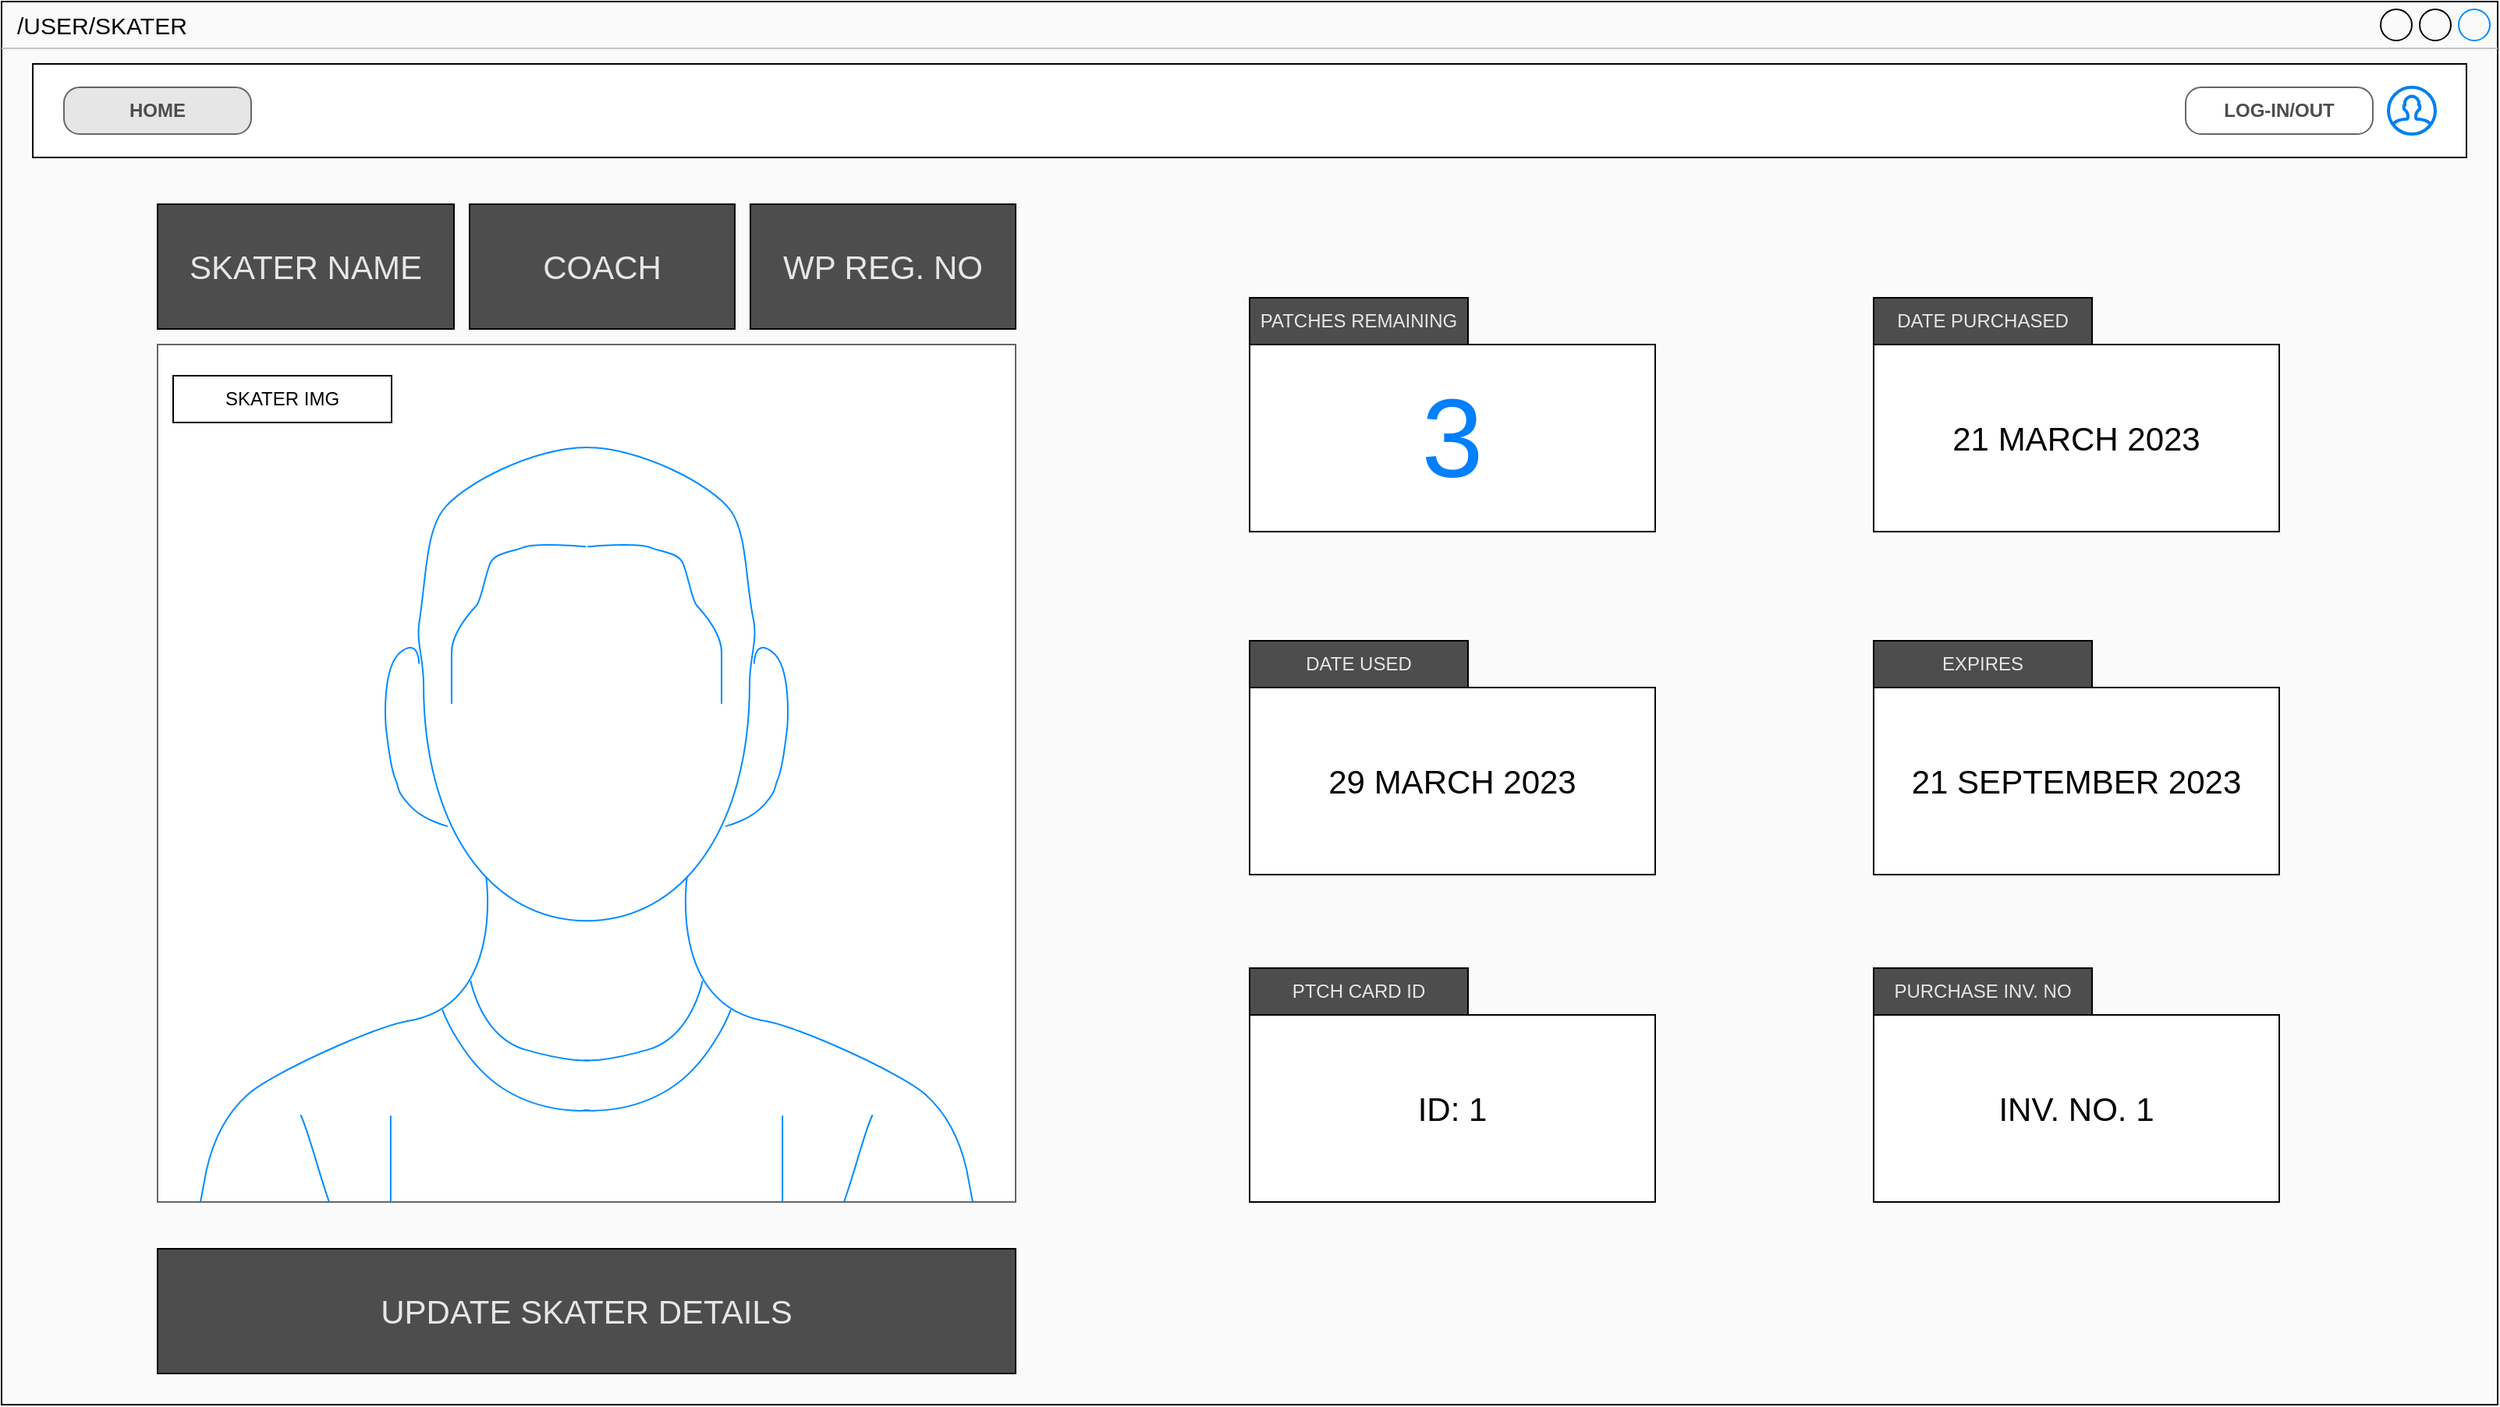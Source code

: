 <mxfile version="22.1.2" type="github" pages="6">
  <diagram name="SKATER SIGNED IN HOME PAGE DESKTOP" id="HCEqrU8igU5yNVbFq01C">
    <mxGraphModel dx="1339" dy="676" grid="1" gridSize="10" guides="1" tooltips="1" connect="1" arrows="1" fold="1" page="1" pageScale="1" pageWidth="1600" pageHeight="900" math="0" shadow="0">
      <root>
        <mxCell id="0" />
        <mxCell id="1" parent="0" />
        <mxCell id="_lmvWrelcx3DangqbC46-6" value="/USER/SKATER" style="strokeWidth=1;shadow=0;dashed=0;align=center;html=1;shape=mxgraph.mockup.containers.window;align=left;verticalAlign=top;spacingLeft=8;strokeColor2=#008cff;strokeColor3=#c4c4c4;mainText=;fontSize=15;labelBackgroundColor=none;whiteSpace=wrap;fillColor=#FAFAFA;" parent="1" vertex="1">
          <mxGeometry width="1600" height="900" as="geometry" />
        </mxCell>
        <mxCell id="_lmvWrelcx3DangqbC46-9" value="" style="whiteSpace=wrap;html=1;" parent="1" vertex="1">
          <mxGeometry x="20" y="40" width="1560" height="60" as="geometry" />
        </mxCell>
        <mxCell id="_lmvWrelcx3DangqbC46-8" value="" style="html=1;verticalLabelPosition=bottom;align=center;labelBackgroundColor=#ffffff;verticalAlign=top;strokeWidth=2;strokeColor=#0080F0;shadow=0;dashed=0;shape=mxgraph.ios7.icons.user;" parent="1" vertex="1">
          <mxGeometry x="1530" y="55" width="30" height="30" as="geometry" />
        </mxCell>
        <mxCell id="_lmvWrelcx3DangqbC46-15" value="HOME" style="strokeWidth=1;shadow=0;dashed=0;align=center;html=1;shape=mxgraph.mockup.buttons.button;strokeColor=#666666;fontColor=#4D4D4D;mainText=;buttonStyle=round;fontSize=12;fontStyle=1;fillColor=#E6E6E6;whiteSpace=wrap;" parent="1" vertex="1">
          <mxGeometry x="40" y="55" width="120" height="30" as="geometry" />
        </mxCell>
        <mxCell id="_lmvWrelcx3DangqbC46-17" value="LOG-IN/OUT" style="strokeWidth=1;shadow=0;dashed=0;align=center;html=1;shape=mxgraph.mockup.buttons.button;strokeColor=#666666;fontColor=#4D4D4D;mainText=;buttonStyle=round;fontSize=12;fontStyle=1;fillColor=none;whiteSpace=wrap;" parent="1" vertex="1">
          <mxGeometry x="1400" y="55" width="120" height="30" as="geometry" />
        </mxCell>
        <mxCell id="_lmvWrelcx3DangqbC46-19" value="" style="verticalLabelPosition=bottom;shadow=0;dashed=0;align=center;html=1;verticalAlign=top;strokeWidth=1;shape=mxgraph.mockup.containers.userMale;strokeColor=#666666;strokeColor2=#008cff;" parent="1" vertex="1">
          <mxGeometry x="100" y="220" width="550" height="550" as="geometry" />
        </mxCell>
        <mxCell id="_lmvWrelcx3DangqbC46-30" value="SKATER IMG" style="whiteSpace=wrap;html=1;" parent="1" vertex="1">
          <mxGeometry x="110" y="240" width="140" height="30" as="geometry" />
        </mxCell>
        <mxCell id="_lmvWrelcx3DangqbC46-40" value="SKATER NAME" style="whiteSpace=wrap;html=1;fontSize=21;fontStyle=0;fontColor=#E6E6E6;fillColor=#4D4D4D;" parent="1" vertex="1">
          <mxGeometry x="100" y="130" width="190" height="80" as="geometry" />
        </mxCell>
        <mxCell id="_lmvWrelcx3DangqbC46-41" value="COACH" style="whiteSpace=wrap;html=1;fontSize=21;fillColor=#4D4D4D;fontColor=#E6E6E6;" parent="1" vertex="1">
          <mxGeometry x="300" y="130" width="170" height="80" as="geometry" />
        </mxCell>
        <mxCell id="_lmvWrelcx3DangqbC46-42" value="WP REG. NO" style="whiteSpace=wrap;html=1;fontSize=21;fontColor=#E6E6E6;fillColor=#4D4D4D;" parent="1" vertex="1">
          <mxGeometry x="480" y="130" width="170" height="80" as="geometry" />
        </mxCell>
        <mxCell id="iei1-5rY5IGHk8WnavLO-1" value="UPDATE SKATER DETAILS" style="whiteSpace=wrap;html=1;fontSize=21;fontStyle=0;fontColor=#E6E6E6;fillColor=#4D4D4D;" parent="1" vertex="1">
          <mxGeometry x="100" y="800" width="550" height="80" as="geometry" />
        </mxCell>
        <mxCell id="HYK4aZDeQJomLeBh66Bq-1" value="3" style="whiteSpace=wrap;html=1;fontSize=71;fontColor=#007FFF;" parent="1" vertex="1">
          <mxGeometry x="800" y="220" width="260" height="120" as="geometry" />
        </mxCell>
        <mxCell id="HYK4aZDeQJomLeBh66Bq-2" value="PATCHES REMAINING" style="whiteSpace=wrap;html=1;fillColor=#4D4D4D;fontColor=#E6E6E6;" parent="1" vertex="1">
          <mxGeometry x="800" y="190" width="140" height="30" as="geometry" />
        </mxCell>
        <mxCell id="HYK4aZDeQJomLeBh66Bq-3" value="21 MARCH 2023" style="whiteSpace=wrap;html=1;fontSize=21;" parent="1" vertex="1">
          <mxGeometry x="1200" y="220" width="260" height="120" as="geometry" />
        </mxCell>
        <mxCell id="HYK4aZDeQJomLeBh66Bq-4" value="DATE PURCHASED" style="whiteSpace=wrap;html=1;fillColor=#4D4D4D;fontColor=#E6E6E6;" parent="1" vertex="1">
          <mxGeometry x="1200" y="190" width="140" height="30" as="geometry" />
        </mxCell>
        <mxCell id="HYK4aZDeQJomLeBh66Bq-5" value="29 MARCH 2023" style="whiteSpace=wrap;html=1;fontSize=21;" parent="1" vertex="1">
          <mxGeometry x="800" y="440" width="260" height="120" as="geometry" />
        </mxCell>
        <mxCell id="HYK4aZDeQJomLeBh66Bq-6" value="DATE USED" style="whiteSpace=wrap;html=1;fillColor=#4D4D4D;fontColor=#E6E6E6;" parent="1" vertex="1">
          <mxGeometry x="800" y="410" width="140" height="30" as="geometry" />
        </mxCell>
        <mxCell id="HYK4aZDeQJomLeBh66Bq-7" value="21 SEPTEMBER 2023" style="whiteSpace=wrap;html=1;fontSize=21;" parent="1" vertex="1">
          <mxGeometry x="1200" y="440" width="260" height="120" as="geometry" />
        </mxCell>
        <mxCell id="HYK4aZDeQJomLeBh66Bq-8" value="EXPIRES" style="whiteSpace=wrap;html=1;fillColor=#4D4D4D;fontColor=#E6E6E6;" parent="1" vertex="1">
          <mxGeometry x="1200" y="410" width="140" height="30" as="geometry" />
        </mxCell>
        <mxCell id="HYK4aZDeQJomLeBh66Bq-9" value="ID: 1" style="whiteSpace=wrap;html=1;fontSize=21;" parent="1" vertex="1">
          <mxGeometry x="800" y="650" width="260" height="120" as="geometry" />
        </mxCell>
        <mxCell id="HYK4aZDeQJomLeBh66Bq-10" value="PTCH CARD ID" style="whiteSpace=wrap;html=1;fillColor=#4D4D4D;fontColor=#E6E6E6;" parent="1" vertex="1">
          <mxGeometry x="800" y="620" width="140" height="30" as="geometry" />
        </mxCell>
        <mxCell id="HYK4aZDeQJomLeBh66Bq-11" value="INV. NO. 1" style="whiteSpace=wrap;html=1;fontSize=21;" parent="1" vertex="1">
          <mxGeometry x="1200" y="650" width="260" height="120" as="geometry" />
        </mxCell>
        <mxCell id="HYK4aZDeQJomLeBh66Bq-12" value="PURCHASE INV. NO" style="whiteSpace=wrap;html=1;fillColor=#4D4D4D;fontColor=#E6E6E6;" parent="1" vertex="1">
          <mxGeometry x="1200" y="620" width="140" height="30" as="geometry" />
        </mxCell>
      </root>
    </mxGraphModel>
  </diagram>
  <diagram id="_89JdAcQdwftwHwftety" name="SKATER SIGNED-IN HOME PAGE MOBILE">
    <mxGraphModel dx="1339" dy="676" grid="1" gridSize="10" guides="1" tooltips="1" connect="1" arrows="1" fold="1" page="1" pageScale="1" pageWidth="1169" pageHeight="827" math="0" shadow="0">
      <root>
        <mxCell id="0" />
        <mxCell id="1" parent="0" />
        <mxCell id="ue3CkY_gUmFLmaMpg0p_-3" value="" style="html=1;verticalLabelPosition=bottom;labelBackgroundColor=#ffffff;verticalAlign=top;shadow=0;dashed=0;strokeWidth=1;shape=mxgraph.ios7.misc.iphone;strokeColor=#c0c0c0;fillColor=#FFFFFF;" parent="1" vertex="1">
          <mxGeometry x="990" y="40" width="380" height="760" as="geometry" />
        </mxCell>
        <mxCell id="ue3CkY_gUmFLmaMpg0p_-4" value="" style="html=1;verticalLabelPosition=bottom;align=center;labelBackgroundColor=#ffffff;verticalAlign=top;strokeWidth=2;strokeColor=#0080F0;shadow=0;dashed=0;shape=mxgraph.ios7.icons.user;" parent="1" vertex="1">
          <mxGeometry x="1310" y="160" width="20" height="20" as="geometry" />
        </mxCell>
        <mxCell id="jwu72my-hOGduwMswJnl-1" value="" style="verticalLabelPosition=bottom;shadow=0;dashed=0;align=center;html=1;verticalAlign=top;strokeWidth=1;shape=mxgraph.mockup.containers.userMale;strokeColor=#666666;strokeColor2=#008cff;" parent="1" vertex="1">
          <mxGeometry x="1070" y="190" width="220" height="180" as="geometry" />
        </mxCell>
        <mxCell id="zZmw2Le10C9-1KDYrhUc-1" value="SKATER NAME" style="whiteSpace=wrap;html=1;fontSize=8;fillColor=#4D4D4D;fontColor=#FAFAFA;" parent="1" vertex="1">
          <mxGeometry x="1070" y="170" width="70" height="20" as="geometry" />
        </mxCell>
        <mxCell id="zZmw2Le10C9-1KDYrhUc-7" value="COACH" style="whiteSpace=wrap;html=1;fontSize=8;fillColor=#4D4D4D;fontColor=#FAFAFA;" parent="1" vertex="1">
          <mxGeometry x="1145" y="170" width="70" height="20" as="geometry" />
        </mxCell>
        <mxCell id="zZmw2Le10C9-1KDYrhUc-8" value="WP NO." style="whiteSpace=wrap;html=1;fontSize=8;fillColor=#4D4D4D;fontColor=#FAFAFA;" parent="1" vertex="1">
          <mxGeometry x="1220" y="170" width="70" height="20" as="geometry" />
        </mxCell>
        <mxCell id="zZmw2Le10C9-1KDYrhUc-9" value="SKATER IMG" style="whiteSpace=wrap;html=1;fontSize=8;" parent="1" vertex="1">
          <mxGeometry x="1070" y="200" width="70" height="20" as="geometry" />
        </mxCell>
        <mxCell id="QO__EjYD_PHOJB01iosn-2" value="PATCHES REMAINING" style="whiteSpace=wrap;html=1;fontSize=7;fillColor=#4D4D4D;fontColor=#E6E6E6;" parent="1" vertex="1">
          <mxGeometry x="1070" y="414" width="220" height="10" as="geometry" />
        </mxCell>
        <mxCell id="QO__EjYD_PHOJB01iosn-4" value="3" style="whiteSpace=wrap;html=1;fontColor=#007FFF;" parent="1" vertex="1">
          <mxGeometry x="1070" y="424" width="220" height="26" as="geometry" />
        </mxCell>
        <mxCell id="QO__EjYD_PHOJB01iosn-12" value="DATE PURCHASED" style="whiteSpace=wrap;html=1;fontSize=7;fillColor=#4D4D4D;fontColor=#E6E6E6;" parent="1" vertex="1">
          <mxGeometry x="1070" y="464" width="110" height="10" as="geometry" />
        </mxCell>
        <mxCell id="QO__EjYD_PHOJB01iosn-13" value="21 MARCH 2023" style="whiteSpace=wrap;html=1;fontSize=8;" parent="1" vertex="1">
          <mxGeometry x="1070" y="474" width="110" height="26" as="geometry" />
        </mxCell>
        <mxCell id="QO__EjYD_PHOJB01iosn-14" value="21 SEPTEMBER 2023" style="whiteSpace=wrap;html=1;fontSize=6;" parent="1" vertex="1">
          <mxGeometry x="1070" y="624" width="220" height="28" as="geometry" />
        </mxCell>
        <mxCell id="QO__EjYD_PHOJB01iosn-15" value="EXPIRES" style="whiteSpace=wrap;html=1;fontSize=7;fillColor=#4D4D4D;fontColor=#E6E6E6;" parent="1" vertex="1">
          <mxGeometry x="1070" y="614" width="220" height="10" as="geometry" />
        </mxCell>
        <mxCell id="QO__EjYD_PHOJB01iosn-20" value="29 MARCH 2023" style="whiteSpace=wrap;html=1;fontSize=8;" parent="1" vertex="1">
          <mxGeometry x="1070" y="524" width="220" height="27" as="geometry" />
        </mxCell>
        <mxCell id="QO__EjYD_PHOJB01iosn-21" value="DATE USED" style="whiteSpace=wrap;html=1;fontSize=7;fillColor=#4D4D4D;fontColor=#E6E6E6;" parent="1" vertex="1">
          <mxGeometry x="1070" y="514" width="220" height="10" as="geometry" />
        </mxCell>
        <mxCell id="QO__EjYD_PHOJB01iosn-22" value="ID: 1" style="whiteSpace=wrap;html=1;fontSize=11;" parent="1" vertex="1">
          <mxGeometry x="1070" y="574" width="220" height="27" as="geometry" />
        </mxCell>
        <mxCell id="QO__EjYD_PHOJB01iosn-23" value="PATCH CARD NO." style="whiteSpace=wrap;html=1;fontSize=7;fillColor=#4D4D4D;fontColor=#E6E6E6;" parent="1" vertex="1">
          <mxGeometry x="1070" y="564" width="220" height="10" as="geometry" />
        </mxCell>
        <mxCell id="IhhQu4BCyFMsvsEwtCy0-3" value="UPDATE SKATER INFO" style="whiteSpace=wrap;html=1;fontSize=8;fillColor=#4D4D4D;fontColor=#FAFAFA;" parent="1" vertex="1">
          <mxGeometry x="1070" y="370" width="220" height="30" as="geometry" />
        </mxCell>
        <mxCell id="48D-6b_hcBixsqO1-a0t-1" value="PURCHASE INV NO." style="whiteSpace=wrap;html=1;fontSize=7;fillColor=#4D4D4D;fontColor=#E6E6E6;" parent="1" vertex="1">
          <mxGeometry x="1180" y="464" width="110" height="10" as="geometry" />
        </mxCell>
        <mxCell id="48D-6b_hcBixsqO1-a0t-2" value="INV NO.1" style="whiteSpace=wrap;html=1;fontSize=8;" parent="1" vertex="1">
          <mxGeometry x="1180" y="474" width="110" height="26" as="geometry" />
        </mxCell>
        <mxCell id="5_QX3MQr_j26qyz6mZNL-1" value="" style="html=1;verticalLabelPosition=bottom;labelBackgroundColor=#ffffff;verticalAlign=top;shadow=0;dashed=0;strokeWidth=2;shape=mxgraph.ios7.misc.options;fillColor=#222222;sketch=0;" parent="1" vertex="1">
          <mxGeometry x="1040" y="180" width="12" height="20" as="geometry" />
        </mxCell>
      </root>
    </mxGraphModel>
  </diagram>
  <diagram id="RkChoPOBzC0dZ9-PY_Tz" name="ADMIN SIGNED-IN DESKTOP">
    <mxGraphModel dx="1339" dy="676" grid="1" gridSize="10" guides="1" tooltips="1" connect="1" arrows="1" fold="1" page="1" pageScale="1" pageWidth="1600" pageHeight="900" math="0" shadow="0">
      <root>
        <mxCell id="0" />
        <mxCell id="1" parent="0" />
        <mxCell id="lExbO_Z6TUVmcX0FvSxB-1" value="HOME/LANDING PAGE/USER - SKATER" style="strokeWidth=1;shadow=0;dashed=0;align=center;html=1;shape=mxgraph.mockup.containers.window;align=left;verticalAlign=top;spacingLeft=8;strokeColor2=#008cff;strokeColor3=#c4c4c4;mainText=;fontSize=15;labelBackgroundColor=none;whiteSpace=wrap;fillColor=#FAFAFA;" parent="1" vertex="1">
          <mxGeometry width="1600" height="900" as="geometry" />
        </mxCell>
        <mxCell id="lExbO_Z6TUVmcX0FvSxB-2" value="" style="whiteSpace=wrap;html=1;" parent="1" vertex="1">
          <mxGeometry x="20" y="40" width="1560" height="60" as="geometry" />
        </mxCell>
        <mxCell id="lExbO_Z6TUVmcX0FvSxB-3" value="" style="html=1;verticalLabelPosition=bottom;align=center;labelBackgroundColor=#ffffff;verticalAlign=top;strokeWidth=2;strokeColor=#0080F0;shadow=0;dashed=0;shape=mxgraph.ios7.icons.user;" parent="1" vertex="1">
          <mxGeometry x="1530" y="55" width="30" height="30" as="geometry" />
        </mxCell>
        <mxCell id="lExbO_Z6TUVmcX0FvSxB-4" value="HOME" style="strokeWidth=1;shadow=0;dashed=0;align=center;html=1;shape=mxgraph.mockup.buttons.button;strokeColor=#666666;fontColor=#4D4D4D;mainText=;buttonStyle=round;fontSize=12;fontStyle=1;fillColor=#E6E6E6;whiteSpace=wrap;" parent="1" vertex="1">
          <mxGeometry x="40" y="55" width="120" height="30" as="geometry" />
        </mxCell>
        <mxCell id="lExbO_Z6TUVmcX0FvSxB-5" value="LOG -N/OUT" style="strokeWidth=1;shadow=0;dashed=0;align=center;html=1;shape=mxgraph.mockup.buttons.button;strokeColor=#666666;fontColor=#4D4D4D;mainText=;buttonStyle=round;fontSize=12;fontStyle=1;fillColor=none;whiteSpace=wrap;" parent="1" vertex="1">
          <mxGeometry x="1400" y="55" width="120" height="30" as="geometry" />
        </mxCell>
        <mxCell id="lExbO_Z6TUVmcX0FvSxB-6" value="" style="verticalLabelPosition=bottom;shadow=0;dashed=0;align=center;html=1;verticalAlign=top;strokeWidth=1;shape=mxgraph.mockup.containers.userMale;strokeColor=#666666;strokeColor2=#008cff;" parent="1" vertex="1">
          <mxGeometry x="100" y="220" width="550" height="550" as="geometry" />
        </mxCell>
        <mxCell id="lExbO_Z6TUVmcX0FvSxB-7" value="3" style="whiteSpace=wrap;html=1;fontSize=71;fontColor=#007FFF;" parent="1" vertex="1">
          <mxGeometry x="800" y="220" width="260" height="120" as="geometry" />
        </mxCell>
        <mxCell id="lExbO_Z6TUVmcX0FvSxB-8" value="PATCHES REMAINING" style="whiteSpace=wrap;html=1;fillColor=#4D4D4D;fontColor=#E6E6E6;" parent="1" vertex="1">
          <mxGeometry x="800" y="190" width="140" height="30" as="geometry" />
        </mxCell>
        <mxCell id="lExbO_Z6TUVmcX0FvSxB-11" value="SKATER IMG" style="whiteSpace=wrap;html=1;" parent="1" vertex="1">
          <mxGeometry x="110" y="240" width="140" height="30" as="geometry" />
        </mxCell>
        <mxCell id="lExbO_Z6TUVmcX0FvSxB-12" value="21 MARCH 2023" style="whiteSpace=wrap;html=1;fontSize=21;" parent="1" vertex="1">
          <mxGeometry x="1200" y="220" width="260" height="120" as="geometry" />
        </mxCell>
        <mxCell id="lExbO_Z6TUVmcX0FvSxB-13" value="DATE PURCHASED" style="whiteSpace=wrap;html=1;fillColor=#4D4D4D;fontColor=#E6E6E6;" parent="1" vertex="1">
          <mxGeometry x="1200" y="190" width="140" height="30" as="geometry" />
        </mxCell>
        <mxCell id="lExbO_Z6TUVmcX0FvSxB-14" value="29 MARCH 2023" style="whiteSpace=wrap;html=1;fontSize=21;" parent="1" vertex="1">
          <mxGeometry x="800" y="440" width="260" height="120" as="geometry" />
        </mxCell>
        <mxCell id="lExbO_Z6TUVmcX0FvSxB-15" value="DATE USED" style="whiteSpace=wrap;html=1;fillColor=#4D4D4D;fontColor=#E6E6E6;" parent="1" vertex="1">
          <mxGeometry x="800" y="410" width="140" height="30" as="geometry" />
        </mxCell>
        <mxCell id="lExbO_Z6TUVmcX0FvSxB-16" value="21 SEPTEMBER 2023" style="whiteSpace=wrap;html=1;fontSize=21;" parent="1" vertex="1">
          <mxGeometry x="1200" y="440" width="260" height="120" as="geometry" />
        </mxCell>
        <mxCell id="lExbO_Z6TUVmcX0FvSxB-17" value="EXPIRES" style="whiteSpace=wrap;html=1;fillColor=#4D4D4D;fontColor=#E6E6E6;" parent="1" vertex="1">
          <mxGeometry x="1200" y="410" width="140" height="30" as="geometry" />
        </mxCell>
        <mxCell id="lExbO_Z6TUVmcX0FvSxB-18" value="SKATER NAME" style="whiteSpace=wrap;html=1;fontSize=21;fontStyle=0;fontColor=#E6E6E6;fillColor=#4D4D4D;" parent="1" vertex="1">
          <mxGeometry x="100" y="130" width="190" height="80" as="geometry" />
        </mxCell>
        <mxCell id="lExbO_Z6TUVmcX0FvSxB-19" value="COACH" style="whiteSpace=wrap;html=1;fontSize=21;fillColor=#4D4D4D;fontColor=#E6E6E6;" parent="1" vertex="1">
          <mxGeometry x="300" y="130" width="170" height="80" as="geometry" />
        </mxCell>
        <mxCell id="lExbO_Z6TUVmcX0FvSxB-20" value="WP REG. NO" style="whiteSpace=wrap;html=1;fontSize=21;fontColor=#E6E6E6;fillColor=#4D4D4D;" parent="1" vertex="1">
          <mxGeometry x="480" y="130" width="170" height="80" as="geometry" />
        </mxCell>
        <mxCell id="lExbO_Z6TUVmcX0FvSxB-21" value="ID: 1" style="whiteSpace=wrap;html=1;fontSize=21;" parent="1" vertex="1">
          <mxGeometry x="800" y="650" width="260" height="120" as="geometry" />
        </mxCell>
        <mxCell id="lExbO_Z6TUVmcX0FvSxB-22" value="PTCH CARD ID" style="whiteSpace=wrap;html=1;fillColor=#4D4D4D;fontColor=#E6E6E6;" parent="1" vertex="1">
          <mxGeometry x="800" y="620" width="140" height="30" as="geometry" />
        </mxCell>
        <mxCell id="lExbO_Z6TUVmcX0FvSxB-40" value="INV. NO. 1" style="whiteSpace=wrap;html=1;fontSize=21;" parent="1" vertex="1">
          <mxGeometry x="1200" y="650" width="260" height="120" as="geometry" />
        </mxCell>
        <mxCell id="lExbO_Z6TUVmcX0FvSxB-41" value="PURCHASE INV. NO" style="whiteSpace=wrap;html=1;fillColor=#4D4D4D;fontColor=#E6E6E6;" parent="1" vertex="1">
          <mxGeometry x="1200" y="620" width="140" height="30" as="geometry" />
        </mxCell>
        <mxCell id="lExbO_Z6TUVmcX0FvSxB-44" value="UPDATE SKATER DETAILS" style="whiteSpace=wrap;html=1;fontSize=21;fontStyle=0;fontColor=#E6E6E6;fillColor=#4D4D4D;" parent="1" vertex="1">
          <mxGeometry x="100" y="800" width="550" height="80" as="geometry" />
        </mxCell>
        <mxCell id="5zcGuHqIu8oFOfUK9Ryz-1" value="UPDATE PATCH DETAILS" style="whiteSpace=wrap;html=1;fontSize=21;fontStyle=0;fontColor=#E6E6E6;fillColor=#4D4D4D;" parent="1" vertex="1">
          <mxGeometry x="800" y="800" width="660" height="80" as="geometry" />
        </mxCell>
        <mxCell id="YcGlk_VIYqFh-JN3uuB3-1" value="LOG-IN/OUT" style="strokeWidth=1;shadow=0;dashed=0;align=center;html=1;shape=mxgraph.mockup.buttons.button;strokeColor=#666666;fontColor=#4D4D4D;mainText=;buttonStyle=round;fontSize=12;fontStyle=1;fillColor=none;whiteSpace=wrap;" parent="1" vertex="1">
          <mxGeometry x="1400" y="55" width="120" height="30" as="geometry" />
        </mxCell>
      </root>
    </mxGraphModel>
  </diagram>
  <diagram id="mO9E-QQxoHjHtettJ5ta" name="ADMIN SIGNED-IN MOBILE">
    <mxGraphModel dx="3348" dy="1690" grid="1" gridSize="10" guides="1" tooltips="1" connect="1" arrows="1" fold="1" page="1" pageScale="1" pageWidth="1600" pageHeight="900" math="0" shadow="0">
      <root>
        <mxCell id="0" />
        <mxCell id="1" parent="0" />
        <mxCell id="uhfoESPZrVramuS0g4Nw-1" value="" style="html=1;verticalLabelPosition=bottom;labelBackgroundColor=#ffffff;verticalAlign=top;shadow=0;dashed=0;strokeWidth=1;shape=mxgraph.ios7.misc.iphone;strokeColor=#c0c0c0;fillColor=#FFFFFF;" parent="1" vertex="1">
          <mxGeometry x="660" y="60" width="380" height="760" as="geometry" />
        </mxCell>
        <mxCell id="uhfoESPZrVramuS0g4Nw-2" value="" style="html=1;verticalLabelPosition=bottom;align=center;labelBackgroundColor=#ffffff;verticalAlign=top;strokeWidth=2;strokeColor=#0080F0;shadow=0;dashed=0;shape=mxgraph.ios7.icons.user;" parent="1" vertex="1">
          <mxGeometry x="980" y="180" width="20" height="20" as="geometry" />
        </mxCell>
        <mxCell id="uhfoESPZrVramuS0g4Nw-3" value="" style="verticalLabelPosition=bottom;shadow=0;dashed=0;align=center;html=1;verticalAlign=top;strokeWidth=1;shape=mxgraph.mockup.containers.userMale;strokeColor=#666666;strokeColor2=#008cff;" parent="1" vertex="1">
          <mxGeometry x="740" y="200" width="220" height="180" as="geometry" />
        </mxCell>
        <mxCell id="uhfoESPZrVramuS0g4Nw-4" value="SKATER NAME" style="whiteSpace=wrap;html=1;fontSize=8;fillColor=#4D4D4D;fontColor=#FAFAFA;" parent="1" vertex="1">
          <mxGeometry x="740" y="180" width="70" height="20" as="geometry" />
        </mxCell>
        <mxCell id="uhfoESPZrVramuS0g4Nw-5" value="COACH" style="whiteSpace=wrap;html=1;fontSize=8;fillColor=#4D4D4D;fontColor=#FAFAFA;" parent="1" vertex="1">
          <mxGeometry x="815" y="180" width="70" height="20" as="geometry" />
        </mxCell>
        <mxCell id="uhfoESPZrVramuS0g4Nw-6" value="WP NO." style="whiteSpace=wrap;html=1;fontSize=8;fillColor=#4D4D4D;fontColor=#FAFAFA;" parent="1" vertex="1">
          <mxGeometry x="890" y="180" width="70" height="20" as="geometry" />
        </mxCell>
        <mxCell id="uhfoESPZrVramuS0g4Nw-7" value="SKATER IMG" style="whiteSpace=wrap;html=1;fontSize=8;" parent="1" vertex="1">
          <mxGeometry x="740" y="210" width="70" height="20" as="geometry" />
        </mxCell>
        <mxCell id="uhfoESPZrVramuS0g4Nw-18" value="UPDATE SKATER INFO" style="whiteSpace=wrap;html=1;fontSize=8;fillColor=#4D4D4D;fontColor=#FAFAFA;" parent="1" vertex="1">
          <mxGeometry x="740" y="380" width="220" height="30" as="geometry" />
        </mxCell>
        <mxCell id="RZ8jCcjg-CZRsoFbrS3F-1" value="PATCHES REMAINING" style="whiteSpace=wrap;html=1;fontSize=7;fillColor=#4D4D4D;fontColor=#E6E6E6;" parent="1" vertex="1">
          <mxGeometry x="740" y="422" width="220" height="10" as="geometry" />
        </mxCell>
        <mxCell id="RZ8jCcjg-CZRsoFbrS3F-2" value="3" style="whiteSpace=wrap;html=1;fontColor=#007FFF;" parent="1" vertex="1">
          <mxGeometry x="740" y="432" width="220" height="26" as="geometry" />
        </mxCell>
        <mxCell id="RZ8jCcjg-CZRsoFbrS3F-3" value="DATE PURCHASED" style="whiteSpace=wrap;html=1;fontSize=7;fillColor=#4D4D4D;fontColor=#E6E6E6;" parent="1" vertex="1">
          <mxGeometry x="740" y="472" width="110" height="10" as="geometry" />
        </mxCell>
        <mxCell id="RZ8jCcjg-CZRsoFbrS3F-4" value="21 MARCH 2023" style="whiteSpace=wrap;html=1;fontSize=8;" parent="1" vertex="1">
          <mxGeometry x="740" y="482" width="110" height="26" as="geometry" />
        </mxCell>
        <mxCell id="RZ8jCcjg-CZRsoFbrS3F-5" value="21 SEPTEMBER 2023" style="whiteSpace=wrap;html=1;fontSize=6;" parent="1" vertex="1">
          <mxGeometry x="740" y="632" width="220" height="28" as="geometry" />
        </mxCell>
        <mxCell id="RZ8jCcjg-CZRsoFbrS3F-6" value="EXPIRES" style="whiteSpace=wrap;html=1;fontSize=7;fillColor=#4D4D4D;fontColor=#E6E6E6;" parent="1" vertex="1">
          <mxGeometry x="740" y="622" width="220" height="10" as="geometry" />
        </mxCell>
        <mxCell id="RZ8jCcjg-CZRsoFbrS3F-7" value="29 MARCH 2023" style="whiteSpace=wrap;html=1;fontSize=8;" parent="1" vertex="1">
          <mxGeometry x="740" y="532" width="220" height="27" as="geometry" />
        </mxCell>
        <mxCell id="RZ8jCcjg-CZRsoFbrS3F-8" value="DATE USED" style="whiteSpace=wrap;html=1;fontSize=7;fillColor=#4D4D4D;fontColor=#E6E6E6;" parent="1" vertex="1">
          <mxGeometry x="740" y="522" width="220" height="10" as="geometry" />
        </mxCell>
        <mxCell id="RZ8jCcjg-CZRsoFbrS3F-9" value="ID: 1" style="whiteSpace=wrap;html=1;fontSize=11;" parent="1" vertex="1">
          <mxGeometry x="740" y="582" width="220" height="27" as="geometry" />
        </mxCell>
        <mxCell id="RZ8jCcjg-CZRsoFbrS3F-10" value="PATCH CARD NO." style="whiteSpace=wrap;html=1;fontSize=7;fillColor=#4D4D4D;fontColor=#E6E6E6;" parent="1" vertex="1">
          <mxGeometry x="740" y="572" width="220" height="10" as="geometry" />
        </mxCell>
        <mxCell id="RZ8jCcjg-CZRsoFbrS3F-11" value="PURCHASE INV NO." style="whiteSpace=wrap;html=1;fontSize=7;fillColor=#4D4D4D;fontColor=#E6E6E6;" parent="1" vertex="1">
          <mxGeometry x="850" y="472" width="110" height="10" as="geometry" />
        </mxCell>
        <mxCell id="RZ8jCcjg-CZRsoFbrS3F-12" value="INV NO.1" style="whiteSpace=wrap;html=1;fontSize=8;" parent="1" vertex="1">
          <mxGeometry x="850" y="482" width="110" height="26" as="geometry" />
        </mxCell>
        <mxCell id="RZ8jCcjg-CZRsoFbrS3F-18" value="UPDATE SKATER INFO" style="whiteSpace=wrap;html=1;fontSize=8;fillColor=#4D4D4D;fontColor=#FAFAFA;" parent="1" vertex="1">
          <mxGeometry x="740" y="670" width="220" height="30" as="geometry" />
        </mxCell>
        <mxCell id="jtpUBaeSAMmQ8fUlPCvD-1" value="" style="html=1;verticalLabelPosition=bottom;labelBackgroundColor=#ffffff;verticalAlign=top;shadow=0;dashed=0;strokeWidth=2;shape=mxgraph.ios7.misc.options;fillColor=#222222;sketch=0;" parent="1" vertex="1">
          <mxGeometry x="700" y="190" width="12" height="20" as="geometry" />
        </mxCell>
      </root>
    </mxGraphModel>
  </diagram>
  <diagram id="4FXU5eqgcz2ON_E3J596" name="SKATERPATCHTIME SIGN IN DESKTOP">
    <mxGraphModel dx="3348" dy="1690" grid="1" gridSize="10" guides="1" tooltips="1" connect="1" arrows="1" fold="1" page="1" pageScale="1" pageWidth="1600" pageHeight="900" math="0" shadow="0">
      <root>
        <mxCell id="0" />
        <mxCell id="1" parent="0" />
        <mxCell id="PsdhEJQ98D8s4ZCPDZo4-1" value="LANDING PAGE/REGISTER/SIGN-IN" style="strokeWidth=1;shadow=0;dashed=0;align=center;html=1;shape=mxgraph.mockup.containers.window;align=left;verticalAlign=top;spacingLeft=8;strokeColor2=#008cff;strokeColor3=#c4c4c4;mainText=;fontSize=15;labelBackgroundColor=none;whiteSpace=wrap;fillColor=#FAFAFA;" vertex="1" parent="1">
          <mxGeometry width="1600" height="900" as="geometry" />
        </mxCell>
        <mxCell id="PsdhEJQ98D8s4ZCPDZo4-25" value="" style="whiteSpace=wrap;html=1;strokeColor=none;fillColor=#E6E6E6;" vertex="1" parent="1">
          <mxGeometry x="100" y="90" width="730" height="700" as="geometry" />
        </mxCell>
        <mxCell id="PsdhEJQ98D8s4ZCPDZo4-24" value="&lt;font style=&quot;font-size: 32px;&quot;&gt;WELCOME TO SKATERPATCH&lt;br&gt;&lt;br&gt;PLEASE SIGN IN OR REGOSTER AS A NEW SKATER&amp;nbsp;&lt;/font&gt;" style="whiteSpace=wrap;html=1;strokeColor=none;fontColor=#E6E6E6;fillColor=#4D4D4D;" vertex="1" parent="1">
          <mxGeometry x="120" y="190" width="690" height="180" as="geometry" />
        </mxCell>
        <mxCell id="PsdhEJQ98D8s4ZCPDZo4-26" value="" style="strokeWidth=1;shadow=0;dashed=0;align=center;html=1;shape=mxgraph.mockup.forms.rrect;rSize=0;strokeColor=none;fillColor=#ffffff;" vertex="1" parent="1">
          <mxGeometry x="900" y="90" width="590" height="700" as="geometry" />
        </mxCell>
        <mxCell id="PsdhEJQ98D8s4ZCPDZo4-27" value="Sign In" style="strokeWidth=1;shadow=0;dashed=0;align=center;html=1;shape=mxgraph.mockup.forms.anchor;fontSize=12;fontColor=#666666;align=left;resizeWidth=1;spacingLeft=0;" vertex="1" parent="PsdhEJQ98D8s4ZCPDZo4-26">
          <mxGeometry width="295" height="20" relative="1" as="geometry">
            <mxPoint x="10" y="10" as="offset" />
          </mxGeometry>
        </mxCell>
        <mxCell id="PsdhEJQ98D8s4ZCPDZo4-28" value="" style="shape=line;strokeColor=#ddeeff;strokeWidth=2;html=1;resizeWidth=1;" vertex="1" parent="PsdhEJQ98D8s4ZCPDZo4-26">
          <mxGeometry width="531" height="10" relative="1" as="geometry">
            <mxPoint x="10" y="30" as="offset" />
          </mxGeometry>
        </mxCell>
        <mxCell id="PsdhEJQ98D8s4ZCPDZo4-29" value="email address" style="strokeWidth=1;shadow=0;dashed=0;align=center;html=1;shape=mxgraph.mockup.forms.anchor;fontSize=12;fontColor=#666666;align=left;resizeWidth=1;spacingLeft=0;" vertex="1" parent="PsdhEJQ98D8s4ZCPDZo4-26">
          <mxGeometry width="295" height="20" relative="1" as="geometry">
            <mxPoint x="10" y="40" as="offset" />
          </mxGeometry>
        </mxCell>
        <mxCell id="PsdhEJQ98D8s4ZCPDZo4-30" value="johndoe" style="strokeWidth=1;shadow=0;dashed=0;align=center;html=1;shape=mxgraph.mockup.forms.rrect;rSize=0;strokeColor=#999999;fontColor=#666666;align=left;spacingLeft=5;resizeWidth=1;" vertex="1" parent="PsdhEJQ98D8s4ZCPDZo4-26">
          <mxGeometry width="442.5" height="25" relative="1" as="geometry">
            <mxPoint x="10" y="60" as="offset" />
          </mxGeometry>
        </mxCell>
        <mxCell id="PsdhEJQ98D8s4ZCPDZo4-31" value="Password:" style="strokeWidth=1;shadow=0;dashed=0;align=center;html=1;shape=mxgraph.mockup.forms.anchor;fontSize=12;fontColor=#666666;align=left;resizeWidth=1;spacingLeft=0;" vertex="1" parent="PsdhEJQ98D8s4ZCPDZo4-26">
          <mxGeometry width="295" height="20" relative="1" as="geometry">
            <mxPoint x="10" y="95" as="offset" />
          </mxGeometry>
        </mxCell>
        <mxCell id="PsdhEJQ98D8s4ZCPDZo4-32" value="********" style="strokeWidth=1;shadow=0;dashed=0;align=center;html=1;shape=mxgraph.mockup.forms.rrect;rSize=0;strokeColor=#999999;fontColor=#666666;align=left;spacingLeft=5;resizeWidth=1;" vertex="1" parent="PsdhEJQ98D8s4ZCPDZo4-26">
          <mxGeometry width="442.5" height="25" relative="1" as="geometry">
            <mxPoint x="10" y="115" as="offset" />
          </mxGeometry>
        </mxCell>
        <mxCell id="PsdhEJQ98D8s4ZCPDZo4-33" value="SIGN IN" style="strokeWidth=1;shadow=0;dashed=0;align=center;html=1;shape=mxgraph.mockup.forms.rrect;rSize=5;strokeColor=none;fontColor=#ffffff;fillColor=#66bbff;fontSize=16;fontStyle=1;" vertex="1" parent="PsdhEJQ98D8s4ZCPDZo4-26">
          <mxGeometry y="1" width="80" height="30" relative="1" as="geometry">
            <mxPoint x="10" y="-530" as="offset" />
          </mxGeometry>
        </mxCell>
        <mxCell id="PsdhEJQ98D8s4ZCPDZo4-36" value="" style="strokeWidth=1;shadow=0;dashed=0;align=center;html=1;shape=mxgraph.mockup.forms.anchor;fontSize=12;fontColor=#666666;align=left;spacingLeft=0;resizeWidth=1;" vertex="1" parent="PsdhEJQ98D8s4ZCPDZo4-26">
          <mxGeometry y="1" width="442.5" height="20" relative="1" as="geometry">
            <mxPoint x="10" y="-70" as="offset" />
          </mxGeometry>
        </mxCell>
        <mxCell id="PsdhEJQ98D8s4ZCPDZo4-37" value="SIGN UP" style="strokeWidth=1;shadow=0;dashed=0;align=center;html=1;shape=mxgraph.mockup.forms.rrect;rSize=5;strokeColor=none;fontColor=#ffffff;fillColor=#66bbff;fontSize=16;fontStyle=1;" vertex="1" parent="PsdhEJQ98D8s4ZCPDZo4-26">
          <mxGeometry y="1" width="80" height="30" relative="1" as="geometry">
            <mxPoint x="20" y="-40" as="offset" />
          </mxGeometry>
        </mxCell>
        <mxCell id="PsdhEJQ98D8s4ZCPDZo4-38" value="New User" style="strokeWidth=1;shadow=0;dashed=0;align=center;html=1;shape=mxgraph.mockup.forms.anchor;fontSize=12;fontColor=#666666;align=left;spacingLeft=0;resizeWidth=1;movable=1;resizable=1;rotatable=1;deletable=1;editable=1;locked=0;connectable=1;" vertex="1" parent="PsdhEJQ98D8s4ZCPDZo4-26">
          <mxGeometry x="20" y="244.712" width="70" height="33.588" as="geometry" />
        </mxCell>
        <mxCell id="PsdhEJQ98D8s4ZCPDZo4-61" value="Name" style="strokeWidth=1;shadow=0;dashed=0;align=center;html=1;shape=mxgraph.mockup.forms.anchor;fontSize=12;fontColor=#666666;align=left;resizeWidth=1;spacingLeft=0;" vertex="1" parent="PsdhEJQ98D8s4ZCPDZo4-26">
          <mxGeometry width="295" height="20" relative="1" as="geometry">
            <mxPoint x="20" y="290" as="offset" />
          </mxGeometry>
        </mxCell>
        <mxCell id="PsdhEJQ98D8s4ZCPDZo4-62" value="********" style="strokeWidth=1;shadow=0;dashed=0;align=center;html=1;shape=mxgraph.mockup.forms.rrect;rSize=0;strokeColor=#999999;fontColor=#666666;align=left;spacingLeft=5;resizeWidth=1;" vertex="1" parent="PsdhEJQ98D8s4ZCPDZo4-26">
          <mxGeometry width="442.5" height="25" relative="1" as="geometry">
            <mxPoint x="20" y="310" as="offset" />
          </mxGeometry>
        </mxCell>
        <mxCell id="PsdhEJQ98D8s4ZCPDZo4-63" value="Surname" style="strokeWidth=1;shadow=0;dashed=0;align=center;html=1;shape=mxgraph.mockup.forms.anchor;fontSize=12;fontColor=#666666;align=left;resizeWidth=1;spacingLeft=0;" vertex="1" parent="PsdhEJQ98D8s4ZCPDZo4-26">
          <mxGeometry width="295" height="20" relative="1" as="geometry">
            <mxPoint x="20" y="360" as="offset" />
          </mxGeometry>
        </mxCell>
        <mxCell id="PsdhEJQ98D8s4ZCPDZo4-64" value="********" style="strokeWidth=1;shadow=0;dashed=0;align=center;html=1;shape=mxgraph.mockup.forms.rrect;rSize=0;strokeColor=#999999;fontColor=#666666;align=left;spacingLeft=5;resizeWidth=1;" vertex="1" parent="PsdhEJQ98D8s4ZCPDZo4-26">
          <mxGeometry width="442.5" height="25" relative="1" as="geometry">
            <mxPoint x="20" y="380" as="offset" />
          </mxGeometry>
        </mxCell>
        <mxCell id="PsdhEJQ98D8s4ZCPDZo4-65" value="email address" style="strokeWidth=1;shadow=0;dashed=0;align=center;html=1;shape=mxgraph.mockup.forms.anchor;fontSize=12;fontColor=#666666;align=left;resizeWidth=1;spacingLeft=0;" vertex="1" parent="PsdhEJQ98D8s4ZCPDZo4-26">
          <mxGeometry width="295" height="20" relative="1" as="geometry">
            <mxPoint x="20" y="440" as="offset" />
          </mxGeometry>
        </mxCell>
        <mxCell id="PsdhEJQ98D8s4ZCPDZo4-66" value="********" style="strokeWidth=1;shadow=0;dashed=0;align=center;html=1;shape=mxgraph.mockup.forms.rrect;rSize=0;strokeColor=#999999;fontColor=#666666;align=left;spacingLeft=5;resizeWidth=1;" vertex="1" parent="PsdhEJQ98D8s4ZCPDZo4-26">
          <mxGeometry width="442.5" height="25" relative="1" as="geometry">
            <mxPoint x="20" y="460" as="offset" />
          </mxGeometry>
        </mxCell>
        <mxCell id="PsdhEJQ98D8s4ZCPDZo4-67" value="password&lt;br&gt;" style="strokeWidth=1;shadow=0;dashed=0;align=center;html=1;shape=mxgraph.mockup.forms.anchor;fontSize=12;fontColor=#666666;align=left;resizeWidth=1;spacingLeft=0;" vertex="1" parent="PsdhEJQ98D8s4ZCPDZo4-26">
          <mxGeometry width="295" height="20" relative="1" as="geometry">
            <mxPoint x="20" y="520" as="offset" />
          </mxGeometry>
        </mxCell>
        <mxCell id="PsdhEJQ98D8s4ZCPDZo4-68" value="********" style="strokeWidth=1;shadow=0;dashed=0;align=center;html=1;shape=mxgraph.mockup.forms.rrect;rSize=0;strokeColor=#999999;fontColor=#666666;align=left;spacingLeft=5;resizeWidth=1;" vertex="1" parent="PsdhEJQ98D8s4ZCPDZo4-26">
          <mxGeometry width="442.5" height="25" relative="1" as="geometry">
            <mxPoint x="20" y="540" as="offset" />
          </mxGeometry>
        </mxCell>
        <mxCell id="PsdhEJQ98D8s4ZCPDZo4-69" value="Skater" style="strokeWidth=1;shadow=0;dashed=0;align=center;html=1;shape=mxgraph.mockup.forms.anchor;fontSize=12;fontColor=#666666;align=left;resizeWidth=1;spacingLeft=0;" vertex="1" parent="PsdhEJQ98D8s4ZCPDZo4-26">
          <mxGeometry width="40" height="20" relative="1" as="geometry">
            <mxPoint x="20" y="590" as="offset" />
          </mxGeometry>
        </mxCell>
        <mxCell id="PsdhEJQ98D8s4ZCPDZo4-72" value="" style="strokeWidth=1;shadow=0;dashed=0;align=center;html=1;shape=mxgraph.mockup.forms.rrect;rSize=0;fillColor=#eeeeee;strokeColor=#999999;gradientColor=#cccccc;align=left;spacingLeft=4;fontSize=17;fontColor=#666666;labelPosition=right;" vertex="1" parent="PsdhEJQ98D8s4ZCPDZo4-26">
          <mxGeometry x="66" y="592.002" width="15" height="14.189" as="geometry" />
        </mxCell>
        <mxCell id="PsdhEJQ98D8s4ZCPDZo4-100" value="" style="strokeWidth=1;shadow=0;dashed=0;align=center;html=1;shape=mxgraph.mockup.forms.rrect;rSize=0;fillColor=#eeeeee;strokeColor=#999999;gradientColor=#cccccc;align=left;spacingLeft=4;fontSize=17;fontColor=#666666;labelPosition=right;" vertex="1" parent="PsdhEJQ98D8s4ZCPDZo4-26">
          <mxGeometry x="66" y="622.002" width="15" height="14.189" as="geometry" />
        </mxCell>
        <mxCell id="PsdhEJQ98D8s4ZCPDZo4-101" value="Admin" style="strokeWidth=1;shadow=0;dashed=0;align=center;html=1;shape=mxgraph.mockup.forms.anchor;fontSize=12;fontColor=#666666;align=left;resizeWidth=1;spacingLeft=0;" vertex="1" parent="PsdhEJQ98D8s4ZCPDZo4-26">
          <mxGeometry width="40" height="20" relative="1" as="geometry">
            <mxPoint x="20" y="620" as="offset" />
          </mxGeometry>
        </mxCell>
        <mxCell id="PsdhEJQ98D8s4ZCPDZo4-174" value="" style="shape=line;strokeColor=#ddeeff;strokeWidth=2;html=1;resizeWidth=1;" vertex="1" parent="PsdhEJQ98D8s4ZCPDZo4-26">
          <mxGeometry width="511" height="10" relative="1" as="geometry">
            <mxPoint x="20" y="268" as="offset" />
          </mxGeometry>
        </mxCell>
      </root>
    </mxGraphModel>
  </diagram>
  <diagram id="cstXw_fMyLSabRQClBFk" name="SKATERPATCHTIME SIGN IN MOBILE">
    <mxGraphModel dx="1339" dy="676" grid="1" gridSize="10" guides="1" tooltips="1" connect="1" arrows="1" fold="1" page="1" pageScale="1" pageWidth="1600" pageHeight="900" math="0" shadow="0">
      <root>
        <mxCell id="0" />
        <mxCell id="1" parent="0" />
        <mxCell id="nOPJcNYl-wG0937G4Sr3-1" value="" style="html=1;verticalLabelPosition=bottom;labelBackgroundColor=#ffffff;verticalAlign=top;shadow=0;dashed=0;strokeWidth=1;shape=mxgraph.ios7.misc.iphone;strokeColor=#c0c0c0;fillColor=#FFFFFF;" parent="1" vertex="1">
          <mxGeometry x="610" y="20" width="380" height="860" as="geometry" />
        </mxCell>
        <mxCell id="JGe_yi7P02y8x0LT7j2n-1" value="&lt;font style=&quot;font-size: 11px;&quot;&gt;WELCOME TO SKATER PATCH&lt;br style=&quot;font-size: 11px;&quot;&gt;&lt;br style=&quot;font-size: 11px;&quot;&gt;PLEASE SIGN IN OR REGISTER&amp;nbsp;&lt;/font&gt;" style="whiteSpace=wrap;html=1;strokeColor=none;fontColor=#E6E6E6;fillColor=#4D4D4D;fontSize=11;" parent="1" vertex="1">
          <mxGeometry x="690" y="160" width="220" height="75" as="geometry" />
        </mxCell>
        <mxCell id="otV-S1gYkVBKWa6xQyej-23" value="Sign In" style="strokeWidth=1;shadow=0;dashed=0;align=center;html=1;shape=mxgraph.mockup.forms.anchor;fontSize=12;fontColor=#666666;align=left;resizeWidth=1;spacingLeft=0;" parent="1" vertex="1">
          <mxGeometry x="653" y="246.7" width="295" height="20" as="geometry" />
        </mxCell>
        <mxCell id="otV-S1gYkVBKWa6xQyej-24" value="" style="shape=line;strokeColor=#ddeeff;strokeWidth=2;html=1;resizeWidth=1;" parent="1" vertex="1">
          <mxGeometry x="650" y="266.7" width="280" height="10" as="geometry" />
        </mxCell>
        <mxCell id="otV-S1gYkVBKWa6xQyej-25" value="email address" style="strokeWidth=1;shadow=0;dashed=0;align=center;html=1;shape=mxgraph.mockup.forms.anchor;fontSize=12;fontColor=#666666;align=left;resizeWidth=1;spacingLeft=0;" parent="1" vertex="1">
          <mxGeometry x="653" y="286.7" width="295" height="20" as="geometry" />
        </mxCell>
        <mxCell id="otV-S1gYkVBKWa6xQyej-26" value="johndoe" style="strokeWidth=1;shadow=0;dashed=0;align=center;html=1;shape=mxgraph.mockup.forms.rrect;rSize=0;strokeColor=#999999;fontColor=#666666;align=left;spacingLeft=5;resizeWidth=1;" parent="1" vertex="1">
          <mxGeometry x="653" y="306.7" width="287" height="23.3" as="geometry" />
        </mxCell>
        <mxCell id="otV-S1gYkVBKWa6xQyej-27" value="Password:" style="strokeWidth=1;shadow=0;dashed=0;align=center;html=1;shape=mxgraph.mockup.forms.anchor;fontSize=12;fontColor=#666666;align=left;resizeWidth=1;spacingLeft=0;" parent="1" vertex="1">
          <mxGeometry x="653" y="345" width="295" height="20" as="geometry" />
        </mxCell>
        <mxCell id="otV-S1gYkVBKWa6xQyej-28" value="********" style="strokeWidth=1;shadow=0;dashed=0;align=center;html=1;shape=mxgraph.mockup.forms.rrect;rSize=0;strokeColor=#999999;fontColor=#666666;align=left;spacingLeft=5;resizeWidth=1;" parent="1" vertex="1">
          <mxGeometry x="653" y="365" width="287" height="25" as="geometry" />
        </mxCell>
        <mxCell id="otV-S1gYkVBKWa6xQyej-29" value="&lt;font style=&quot;font-size: 12px;&quot;&gt;SIGN IN&lt;/font&gt;" style="strokeWidth=1;shadow=0;dashed=0;align=center;html=1;shape=mxgraph.mockup.forms.rrect;rSize=5;strokeColor=none;fontColor=#ffffff;fillColor=#66bbff;fontSize=16;fontStyle=1;" parent="1" vertex="1">
          <mxGeometry x="653" y="400" width="65" height="30" as="geometry" />
        </mxCell>
        <mxCell id="otV-S1gYkVBKWa6xQyej-30" value="SIGN UP" style="strokeWidth=1;shadow=0;dashed=0;align=center;html=1;shape=mxgraph.mockup.forms.rrect;rSize=5;strokeColor=none;fontColor=#ffffff;fillColor=#66bbff;fontSize=16;fontStyle=1;" parent="1" vertex="1">
          <mxGeometry x="767.5" y="709.09" width="80" height="30" as="geometry" />
        </mxCell>
        <mxCell id="otV-S1gYkVBKWa6xQyej-31" value="New User" style="strokeWidth=1;shadow=0;dashed=0;align=center;html=1;shape=mxgraph.mockup.forms.anchor;fontSize=12;fontColor=#666666;align=left;spacingLeft=0;resizeWidth=1;movable=1;resizable=1;rotatable=1;deletable=1;editable=1;locked=0;connectable=1;" parent="1" vertex="1">
          <mxGeometry x="653" y="433.002" width="70" height="33.588" as="geometry" />
        </mxCell>
        <mxCell id="otV-S1gYkVBKWa6xQyej-32" value="Name" style="strokeWidth=1;shadow=0;dashed=0;align=center;html=1;shape=mxgraph.mockup.forms.anchor;fontSize=12;fontColor=#666666;align=left;resizeWidth=1;spacingLeft=0;" parent="1" vertex="1">
          <mxGeometry x="655" y="473.29" width="295" height="20" as="geometry" />
        </mxCell>
        <mxCell id="otV-S1gYkVBKWa6xQyej-33" value="********" style="strokeWidth=1;shadow=0;dashed=0;align=center;html=1;shape=mxgraph.mockup.forms.rrect;rSize=0;strokeColor=#999999;fontColor=#666666;align=left;spacingLeft=5;resizeWidth=1;" parent="1" vertex="1">
          <mxGeometry x="655" y="495.29" width="285" height="22.5" as="geometry" />
        </mxCell>
        <mxCell id="otV-S1gYkVBKWa6xQyej-34" value="Surname" style="strokeWidth=1;shadow=0;dashed=0;align=center;html=1;shape=mxgraph.mockup.forms.anchor;fontSize=12;fontColor=#666666;align=left;resizeWidth=1;spacingLeft=0;" parent="1" vertex="1">
          <mxGeometry x="655" y="530" width="295" height="20" as="geometry" />
        </mxCell>
        <mxCell id="otV-S1gYkVBKWa6xQyej-35" value="********" style="strokeWidth=1;shadow=0;dashed=0;align=center;html=1;shape=mxgraph.mockup.forms.rrect;rSize=0;strokeColor=#999999;fontColor=#666666;align=left;spacingLeft=5;resizeWidth=1;" parent="1" vertex="1">
          <mxGeometry x="655" y="550" width="285" height="25" as="geometry" />
        </mxCell>
        <mxCell id="otV-S1gYkVBKWa6xQyej-36" value="email address" style="strokeWidth=1;shadow=0;dashed=0;align=center;html=1;shape=mxgraph.mockup.forms.anchor;fontSize=12;fontColor=#666666;align=left;resizeWidth=1;spacingLeft=0;" parent="1" vertex="1">
          <mxGeometry x="660" y="590" width="295" height="20" as="geometry" />
        </mxCell>
        <mxCell id="otV-S1gYkVBKWa6xQyej-37" value="********" style="strokeWidth=1;shadow=0;dashed=0;align=center;html=1;shape=mxgraph.mockup.forms.rrect;rSize=0;strokeColor=#999999;fontColor=#666666;align=left;spacingLeft=5;resizeWidth=1;" parent="1" vertex="1">
          <mxGeometry x="655" y="610" width="285" height="25" as="geometry" />
        </mxCell>
        <mxCell id="otV-S1gYkVBKWa6xQyej-38" value="password&lt;br&gt;" style="strokeWidth=1;shadow=0;dashed=0;align=center;html=1;shape=mxgraph.mockup.forms.anchor;fontSize=12;fontColor=#666666;align=left;resizeWidth=1;spacingLeft=0;" parent="1" vertex="1">
          <mxGeometry x="655" y="647" width="295" height="20" as="geometry" />
        </mxCell>
        <mxCell id="otV-S1gYkVBKWa6xQyej-39" value="********" style="strokeWidth=1;shadow=0;dashed=0;align=center;html=1;shape=mxgraph.mockup.forms.rrect;rSize=0;strokeColor=#999999;fontColor=#666666;align=left;spacingLeft=5;resizeWidth=1;" parent="1" vertex="1">
          <mxGeometry x="655" y="667" width="285" height="25" as="geometry" />
        </mxCell>
        <mxCell id="otV-S1gYkVBKWa6xQyej-40" value="Skater" style="strokeWidth=1;shadow=0;dashed=0;align=center;html=1;shape=mxgraph.mockup.forms.anchor;fontSize=12;fontColor=#666666;align=left;resizeWidth=1;spacingLeft=0;" parent="1" vertex="1">
          <mxGeometry x="655" y="700" width="40" height="20" as="geometry" />
        </mxCell>
        <mxCell id="otV-S1gYkVBKWa6xQyej-41" value="" style="strokeWidth=1;shadow=0;dashed=0;align=center;html=1;shape=mxgraph.mockup.forms.rrect;rSize=0;fillColor=#eeeeee;strokeColor=#999999;gradientColor=#cccccc;align=left;spacingLeft=4;fontSize=17;fontColor=#666666;labelPosition=right;" parent="1" vertex="1">
          <mxGeometry x="708" y="700.002" width="15" height="14.189" as="geometry" />
        </mxCell>
        <mxCell id="otV-S1gYkVBKWa6xQyej-42" value="" style="strokeWidth=1;shadow=0;dashed=0;align=center;html=1;shape=mxgraph.mockup.forms.rrect;rSize=0;fillColor=#eeeeee;strokeColor=#999999;gradientColor=#cccccc;align=left;spacingLeft=4;fontSize=17;fontColor=#666666;labelPosition=right;" parent="1" vertex="1">
          <mxGeometry x="708" y="724.902" width="15" height="14.189" as="geometry" />
        </mxCell>
        <mxCell id="otV-S1gYkVBKWa6xQyej-43" value="Admin" style="strokeWidth=1;shadow=0;dashed=0;align=center;html=1;shape=mxgraph.mockup.forms.anchor;fontSize=12;fontColor=#666666;align=left;resizeWidth=1;spacingLeft=0;" parent="1" vertex="1">
          <mxGeometry x="655" y="722" width="40" height="20" as="geometry" />
        </mxCell>
        <mxCell id="otV-S1gYkVBKWa6xQyej-44" value="" style="shape=line;strokeColor=#ddeeff;strokeWidth=2;html=1;resizeWidth=1;" parent="1" vertex="1">
          <mxGeometry x="653" y="463.29" width="511" height="10" as="geometry" />
        </mxCell>
      </root>
    </mxGraphModel>
  </diagram>
</mxfile>
